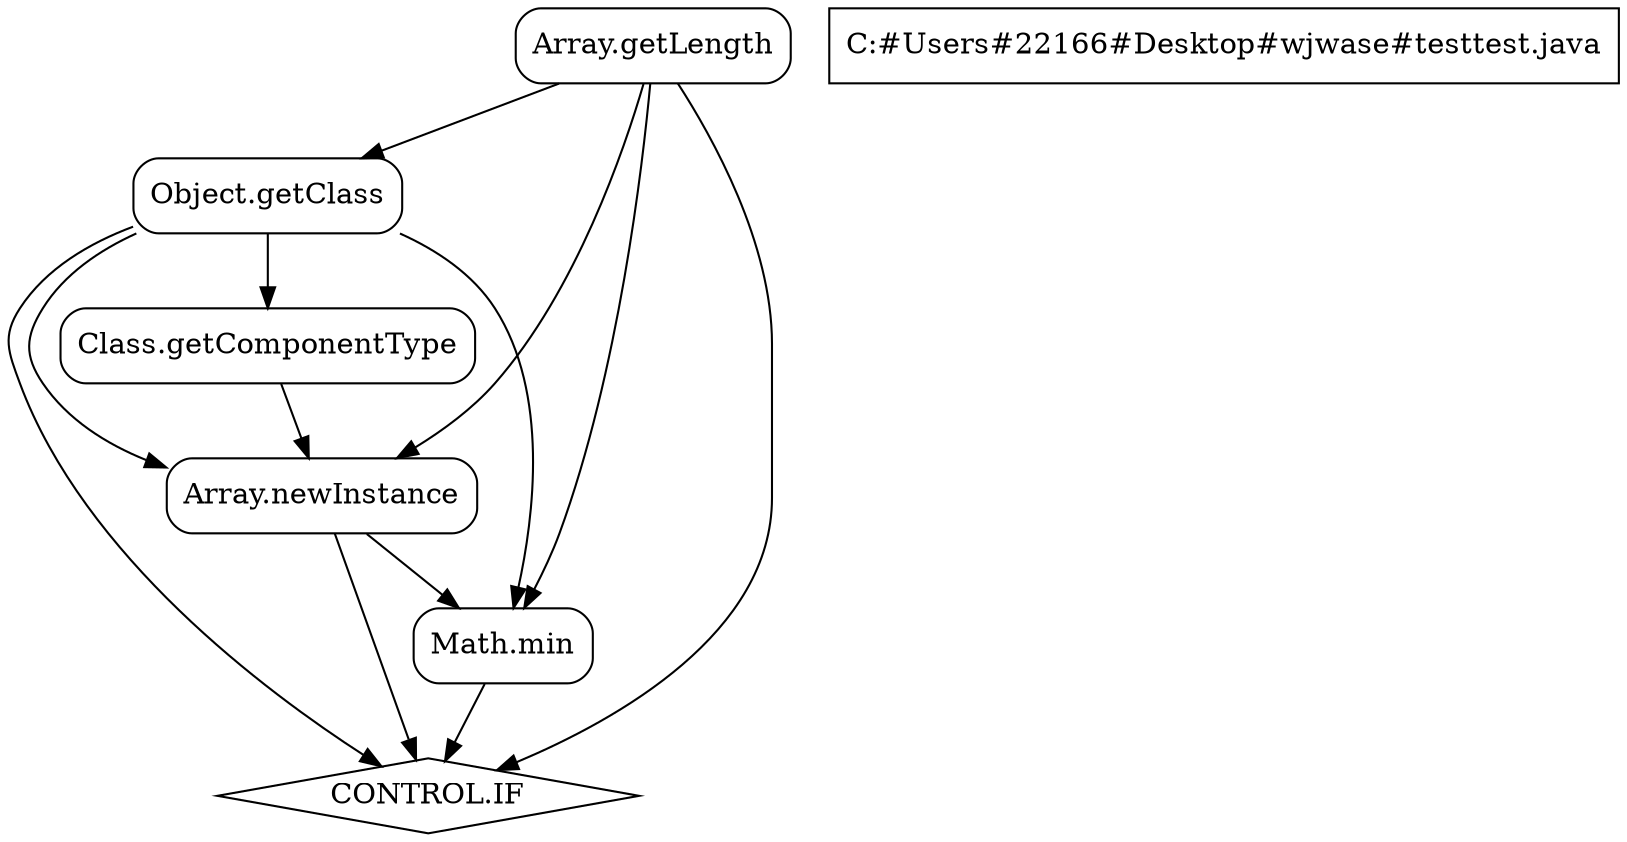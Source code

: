 digraph G {
1 [label="Class.getComponentType" shape=box style=rounded startLine=8 endLine=8]
2 [label="Array.newInstance" shape=box style=rounded startLine=9 endLine=9]
3 [label="CONTROL.IF" shape=diamond startLine=11 endLine=13]
4 [label="Array.getLength" shape=box style=rounded startLine=6 endLine=6]
5 [label="Math.min" shape=box style=rounded startLine=10 endLine=10]
6 [label="Object.getClass" shape=box style=rounded startLine=7 endLine=7]
7 [label="C:#Users#22166#Desktop#wjwase#testtest.java" shape=rounded startLine=-1 endLine=-1]
1 -> 2 [label=""];
2 -> 5 [label=""];
2 -> 3 [label=""];
4 -> 3 [label=""];
4 -> 5 [label=""];
4 -> 2 [label=""];
4 -> 6 [label=""];
5 -> 3 [label=""];
6 -> 5 [label=""];
6 -> 1 [label=""];
6 -> 2 [label=""];
6 -> 3 [label=""];
}